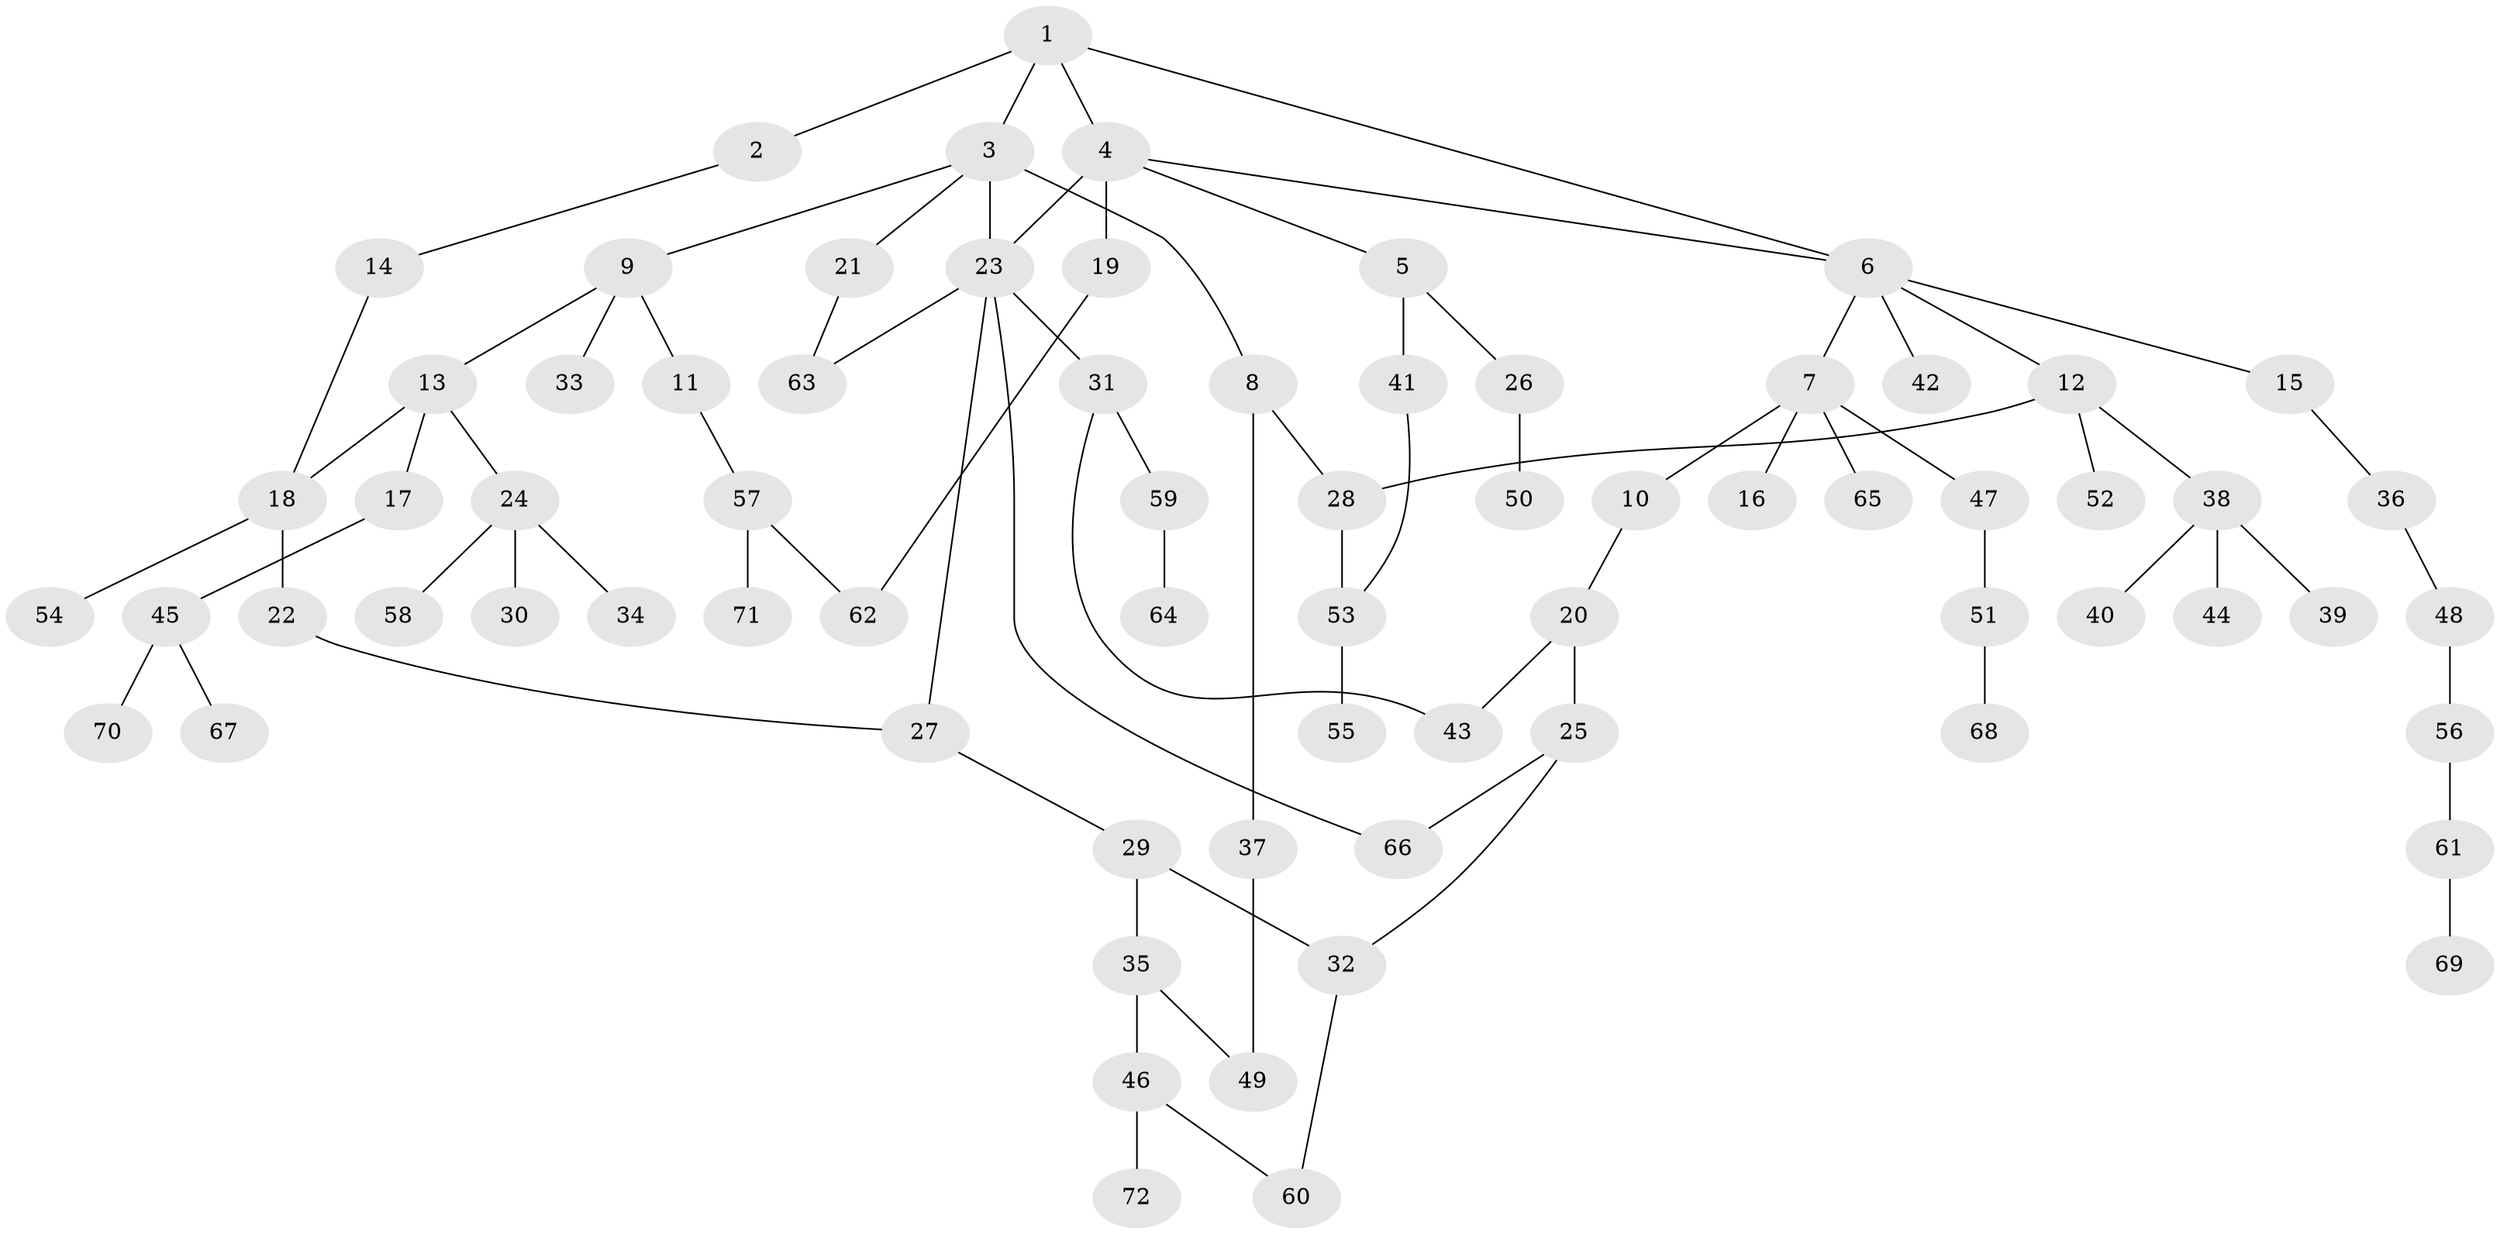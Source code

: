 // coarse degree distribution, {10: 0.05555555555555555, 2: 0.3888888888888889, 3: 0.16666666666666666, 7: 0.027777777777777776, 1: 0.3611111111111111}
// Generated by graph-tools (version 1.1) at 2025/16/03/04/25 18:16:58]
// undirected, 72 vertices, 84 edges
graph export_dot {
graph [start="1"]
  node [color=gray90,style=filled];
  1;
  2;
  3;
  4;
  5;
  6;
  7;
  8;
  9;
  10;
  11;
  12;
  13;
  14;
  15;
  16;
  17;
  18;
  19;
  20;
  21;
  22;
  23;
  24;
  25;
  26;
  27;
  28;
  29;
  30;
  31;
  32;
  33;
  34;
  35;
  36;
  37;
  38;
  39;
  40;
  41;
  42;
  43;
  44;
  45;
  46;
  47;
  48;
  49;
  50;
  51;
  52;
  53;
  54;
  55;
  56;
  57;
  58;
  59;
  60;
  61;
  62;
  63;
  64;
  65;
  66;
  67;
  68;
  69;
  70;
  71;
  72;
  1 -- 2;
  1 -- 3;
  1 -- 4;
  1 -- 6;
  2 -- 14;
  3 -- 8;
  3 -- 9;
  3 -- 21;
  3 -- 23;
  4 -- 5;
  4 -- 19;
  4 -- 6;
  4 -- 23;
  5 -- 26;
  5 -- 41;
  6 -- 7;
  6 -- 12;
  6 -- 15;
  6 -- 42;
  7 -- 10;
  7 -- 16;
  7 -- 47;
  7 -- 65;
  8 -- 37;
  8 -- 28;
  9 -- 11;
  9 -- 13;
  9 -- 33;
  10 -- 20;
  11 -- 57;
  12 -- 28;
  12 -- 38;
  12 -- 52;
  13 -- 17;
  13 -- 24;
  13 -- 18;
  14 -- 18;
  15 -- 36;
  17 -- 45;
  18 -- 22;
  18 -- 54;
  19 -- 62;
  20 -- 25;
  20 -- 43;
  21 -- 63;
  22 -- 27;
  23 -- 31;
  23 -- 63;
  23 -- 66;
  23 -- 27;
  24 -- 30;
  24 -- 34;
  24 -- 58;
  25 -- 32;
  25 -- 66;
  26 -- 50;
  27 -- 29;
  28 -- 53;
  29 -- 35;
  29 -- 32;
  31 -- 59;
  31 -- 43;
  32 -- 60;
  35 -- 46;
  35 -- 49;
  36 -- 48;
  37 -- 49;
  38 -- 39;
  38 -- 40;
  38 -- 44;
  41 -- 53;
  45 -- 67;
  45 -- 70;
  46 -- 72;
  46 -- 60;
  47 -- 51;
  48 -- 56;
  51 -- 68;
  53 -- 55;
  56 -- 61;
  57 -- 62;
  57 -- 71;
  59 -- 64;
  61 -- 69;
}
